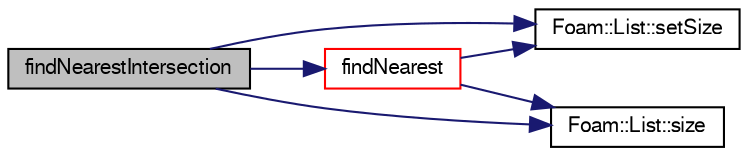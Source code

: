 digraph "findNearestIntersection"
{
  bgcolor="transparent";
  edge [fontname="FreeSans",fontsize="10",labelfontname="FreeSans",labelfontsize="10"];
  node [fontname="FreeSans",fontsize="10",shape=record];
  rankdir="LR";
  Node54 [label="findNearestIntersection",height=0.2,width=0.4,color="black", fillcolor="grey75", style="filled", fontcolor="black"];
  Node54 -> Node55 [color="midnightblue",fontsize="10",style="solid",fontname="FreeSans"];
  Node55 [label="findNearest",height=0.2,width=0.4,color="red",URL="$a25250.html#ad99cbc209b8f3d108207679a8105b3b3",tooltip="Find nearest. Return -1 (and a miss()) or surface and nearest. "];
  Node55 -> Node56 [color="midnightblue",fontsize="10",style="solid",fontname="FreeSans"];
  Node56 [label="Foam::List::setSize",height=0.2,width=0.4,color="black",URL="$a25694.html#aedb985ffeaf1bdbfeccc2a8730405703",tooltip="Reset size of List. "];
  Node55 -> Node57 [color="midnightblue",fontsize="10",style="solid",fontname="FreeSans"];
  Node57 [label="Foam::List::size",height=0.2,width=0.4,color="black",URL="$a25694.html#a8a5f6fa29bd4b500caf186f60245b384",tooltip="Override size to be inconsistent with allocated storage. "];
  Node54 -> Node56 [color="midnightblue",fontsize="10",style="solid",fontname="FreeSans"];
  Node54 -> Node57 [color="midnightblue",fontsize="10",style="solid",fontname="FreeSans"];
}

